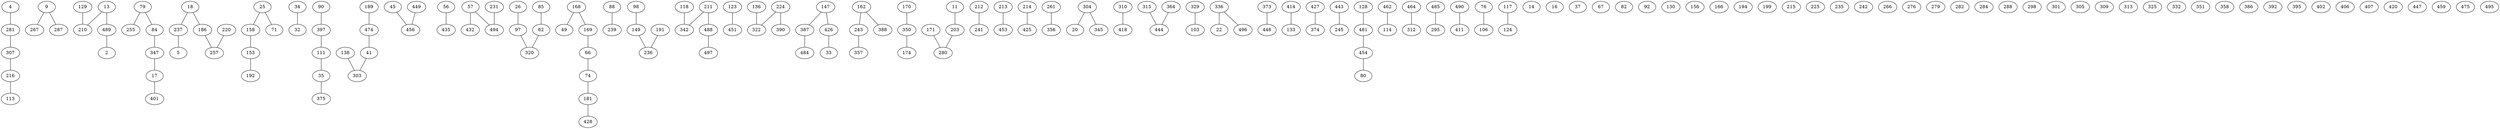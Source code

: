 strict graph G {
4 -- 281;
9 -- 267;
13 -- 210;
17 -- 401;
18 -- 237;
25 -- 158;
34 -- 32;
35 -- 375;
41 -- 303;
45 -- 456;
56 -- 435;
57 -- 432;
62 -- 320;
66 -- 74;
74 -- 66;
79 -- 255;
84 -- 347;
85 -- 62;
88 -- 239;
90 -- 397;
97 -- 320;
98 -- 149;
111 -- 35;
118 -- 342;
123 -- 451;
129 -- 210;
136 -- 322;
138 -- 303;
147 -- 387;
149 -- 236;
153 -- 192;
158 -- 153;
162 -- 243;
168 -- 49;
169 -- 66;
170 -- 350;
171 -- 280;
181 -- 428;
186 -- 257;
203 -- 280;
210 -- 13;
211 -- 342;
212 -- 241;
213 -- 453;
214 -- 425;
216 -- 113;
220 -- 257;
224 -- 390;
231 -- 494;
236 -- 149;
237 -- 5;
241 -- 212;
243 -- 162;
255 -- 79;
257 -- 220;
261 -- 356;
280 -- 203;
281 -- 4;
303 -- 41;
304 -- 20;
307 -- 216;
310 -- 418;
315 -- 444;
320 -- 97;
322 -- 136;
329 -- 103;
336 -- 22;
342 -- 118;
347 -- 17;
350 -- 174;
364 -- 444;
373 -- 448;
387 -- 484;
390 -- 224;
397 -- 111;
401 -- 17;
414 -- 133;
418 -- 310;
425 -- 214;
426 -- 33;
427 -- 374;
432 -- 57;
443 -- 245;
444 -- 315;
448 -- 373;
449 -- 456;
454 -- 80;
456 -- 449;
462 -- 114;
464 -- 312;
474 -- 41;
481 -- 454;
485 -- 295;
488 -- 497;
489 -- 2;
490 -- 411;
494 -- 231;
497 -- 488;
2 -- 489;
5 -- 237;
9 -- 287;
11 -- 203;
13 -- 489;
17 -- 347;
18 -- 186;
20 -- 304;
22 -- 336;
25 -- 71;
26 -- 97;
32 -- 34;
33 -- 426;
35 -- 111;
41 -- 474;
49 -- 168;
57 -- 494;
62 -- 85;
66 -- 169;
71 -- 25;
74 -- 181;
76 -- 106;
79 -- 84;
80 -- 454;
84 -- 79;
97 -- 26;
103 -- 329;
106 -- 76;
111 -- 397;
113 -- 216;
114 -- 462;
117 -- 124;
124 -- 117;
128 -- 481;
133 -- 414;
147 -- 426;
149 -- 98;
153 -- 158;
158 -- 25;
162 -- 388;
168 -- 169;
169 -- 168;
174 -- 350;
181 -- 74;
186 -- 18;
189 -- 474;
191 -- 236;
192 -- 153;
203 -- 11;
210 -- 129;
211 -- 488;
216 -- 307;
224 -- 322;
236 -- 191;
237 -- 18;
239 -- 88;
243 -- 357;
245 -- 443;
257 -- 186;
267 -- 9;
280 -- 171;
281 -- 307;
287 -- 9;
295 -- 485;
303 -- 138;
304 -- 345;
307 -- 281;
312 -- 464;
320 -- 62;
322 -- 224;
336 -- 496;
342 -- 211;
345 -- 304;
347 -- 84;
350 -- 170;
356 -- 261;
357 -- 243;
374 -- 427;
375 -- 35;
387 -- 147;
388 -- 162;
397 -- 90;
411 -- 490;
426 -- 147;
428 -- 181;
435 -- 56;
444 -- 364;
451 -- 123;
453 -- 213;
454 -- 481;
456 -- 45;
474 -- 189;
481 -- 128;
484 -- 387;
488 -- 211;
489 -- 13;
494 -- 57;
496 -- 336;
2
4
5
9
11
13
14
16
17
18
20
22
25
26
32
33
34
35
37
41
45
49
56
57
62
66
67
71
74
76
79
80
82
84
85
88
90
92
97
98
103
106
111
113
114
117
118
123
124
128
129
130
133
136
138
147
149
153
156
158
162
166
168
169
170
171
174
181
186
189
191
192
194
199
203
210
211
212
213
214
215
216
220
224
225
231
235
236
237
239
241
242
243
245
255
257
261
266
267
276
279
280
281
282
284
287
288
295
298
301
303
304
305
307
309
310
312
313
315
320
322
325
329
332
336
342
345
347
350
351
356
357
358
364
373
374
375
386
387
388
390
392
395
397
401
402
406
407
411
414
418
420
425
426
427
428
432
435
443
444
447
448
449
451
453
454
456
459
462
464
474
475
481
484
485
488
489
490
494
495
496
497
}
